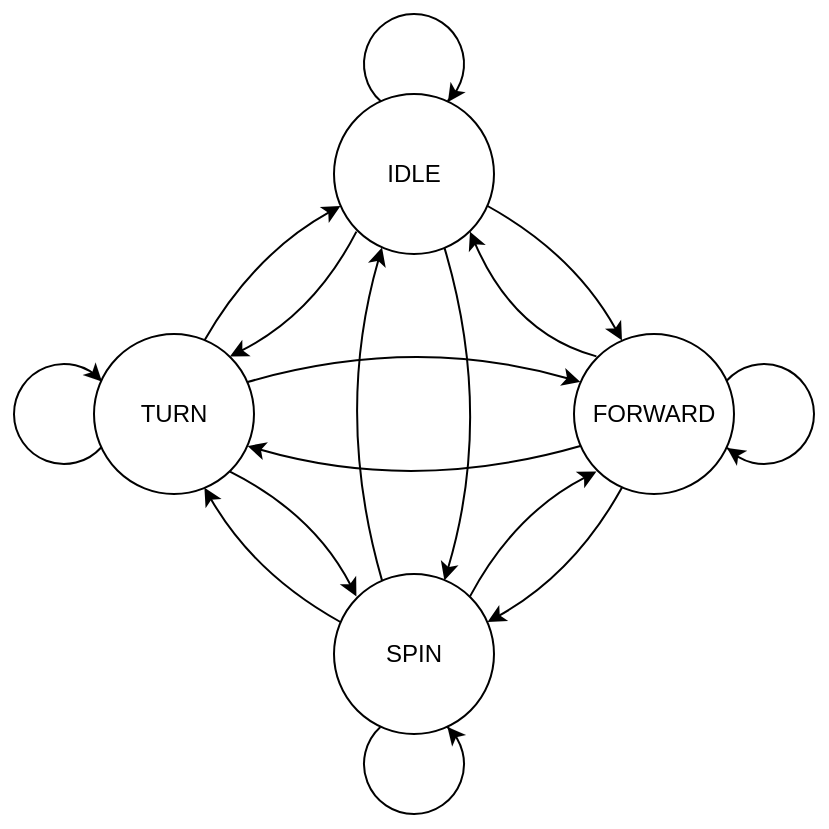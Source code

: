 <mxfile version="21.3.6" type="device">
  <diagram name="Page-1" id="napGMOMuiwZIVxVhkV7O">
    <mxGraphModel dx="1055" dy="596" grid="1" gridSize="10" guides="1" tooltips="1" connect="1" arrows="1" fold="1" page="1" pageScale="1" pageWidth="827" pageHeight="1169" math="0" shadow="0">
      <root>
        <mxCell id="0" />
        <mxCell id="1" parent="0" />
        <mxCell id="mXD4jLkLA2wHn8T7_V_Z-12" value="IDLE" style="ellipse;whiteSpace=wrap;html=1;points=[[0,0.5,0,0,0],[0.04,0.3,0,0,0],[0.04,0.7,0,0,0],[0.14,0.14,0,0,0],[0.14,0.86,0,0,0],[0.3,0.04,0,0,0],[0.3,0.96,0,0,0],[0.5,0,0,0,0],[0.5,1,0,0,0],[0.69,0.04,0,0,0],[0.69,0.96,0,0,0],[0.85,0.14,0,0,0],[0.85,0.86,0,0,0],[0.96,0.3,0,0,0],[0.96,0.7,0,0,0],[1,0.5,0,0,0]];" vertex="1" parent="1">
          <mxGeometry x="440" y="120" width="80" height="80" as="geometry" />
        </mxCell>
        <mxCell id="mXD4jLkLA2wHn8T7_V_Z-29" value="FORWARD" style="ellipse;whiteSpace=wrap;html=1;points=[[0,0.5,0,0,0],[0.04,0.3,0,0,0],[0.04,0.7,0,0,0],[0.14,0.14,0,0,0],[0.14,0.86,0,0,0],[0.3,0.04,0,0,0],[0.3,0.96,0,0,0],[0.5,0,0,0,0],[0.5,1,0,0,0],[0.69,0.04,0,0,0],[0.69,0.96,0,0,0],[0.85,0.14,0,0,0],[0.85,0.86,0,0,0],[0.96,0.3,0,0,0],[0.96,0.7,0,0,0],[1,0.5,0,0,0]];" vertex="1" parent="1">
          <mxGeometry x="560" y="240" width="80" height="80" as="geometry" />
        </mxCell>
        <mxCell id="mXD4jLkLA2wHn8T7_V_Z-30" value="SPIN" style="ellipse;whiteSpace=wrap;html=1;points=[[0,0.5,0,0,0],[0.04,0.3,0,0,0],[0.04,0.7,0,0,0],[0.14,0.14,0,0,0],[0.14,0.86,0,0,0],[0.3,0.04,0,0,0],[0.3,0.96,0,0,0],[0.5,0,0,0,0],[0.5,1,0,0,0],[0.69,0.04,0,0,0],[0.69,0.96,0,0,0],[0.85,0.14,0,0,0],[0.85,0.86,0,0,0],[0.96,0.3,0,0,0],[0.96,0.7,0,0,0],[1,0.5,0,0,0]];" vertex="1" parent="1">
          <mxGeometry x="440" y="360" width="80" height="80" as="geometry" />
        </mxCell>
        <mxCell id="mXD4jLkLA2wHn8T7_V_Z-31" value="TURN" style="ellipse;whiteSpace=wrap;html=1;points=[[0,0.5,0,0,0],[0.04,0.3,0,0,0],[0.04,0.7,0,0,0],[0.14,0.14,0,0,0],[0.14,0.86,0,0,0],[0.3,0.04,0,0,0],[0.3,0.96,0,0,0],[0.5,0,0,0,0],[0.5,1,0,0,0],[0.69,0.04,0,0,0],[0.69,0.96,0,0,0],[0.85,0.14,0,0,0],[0.85,0.86,0,0,0],[0.96,0.3,0,0,0],[0.96,0.7,0,0,0],[1,0.5,0,0,0]];" vertex="1" parent="1">
          <mxGeometry x="320" y="240" width="80" height="80" as="geometry" />
        </mxCell>
        <mxCell id="mXD4jLkLA2wHn8T7_V_Z-32" value="" style="endArrow=classic;html=1;entryX=0.04;entryY=0.7;entryDx=0;entryDy=0;entryPerimeter=0;exitX=0.69;exitY=0.04;exitDx=0;exitDy=0;exitPerimeter=0;curved=1;" edge="1" parent="1" source="mXD4jLkLA2wHn8T7_V_Z-31" target="mXD4jLkLA2wHn8T7_V_Z-12">
          <mxGeometry width="50" height="50" relative="1" as="geometry">
            <mxPoint x="420" y="300" as="sourcePoint" />
            <mxPoint x="470" y="250" as="targetPoint" />
            <Array as="points">
              <mxPoint x="400" y="200" />
            </Array>
          </mxGeometry>
        </mxCell>
        <mxCell id="mXD4jLkLA2wHn8T7_V_Z-33" value="" style="endArrow=classic;html=1;exitX=0.14;exitY=0.86;exitDx=0;exitDy=0;exitPerimeter=0;entryX=0.85;entryY=0.14;entryDx=0;entryDy=0;entryPerimeter=0;curved=1;" edge="1" parent="1" source="mXD4jLkLA2wHn8T7_V_Z-12" target="mXD4jLkLA2wHn8T7_V_Z-31">
          <mxGeometry width="50" height="50" relative="1" as="geometry">
            <mxPoint x="420" y="300" as="sourcePoint" />
            <mxPoint x="470" y="250" as="targetPoint" />
            <Array as="points">
              <mxPoint x="430" y="230" />
            </Array>
          </mxGeometry>
        </mxCell>
        <mxCell id="mXD4jLkLA2wHn8T7_V_Z-34" value="" style="endArrow=classic;html=1;entryX=0.3;entryY=0.04;entryDx=0;entryDy=0;entryPerimeter=0;exitX=0.96;exitY=0.7;exitDx=0;exitDy=0;exitPerimeter=0;curved=1;" edge="1" parent="1" source="mXD4jLkLA2wHn8T7_V_Z-12" target="mXD4jLkLA2wHn8T7_V_Z-29">
          <mxGeometry width="50" height="50" relative="1" as="geometry">
            <mxPoint x="420" y="300" as="sourcePoint" />
            <mxPoint x="470" y="250" as="targetPoint" />
            <Array as="points">
              <mxPoint x="560" y="200" />
            </Array>
          </mxGeometry>
        </mxCell>
        <mxCell id="mXD4jLkLA2wHn8T7_V_Z-35" value="" style="endArrow=classic;html=1;entryX=0.85;entryY=0.86;entryDx=0;entryDy=0;entryPerimeter=0;exitX=0.14;exitY=0.14;exitDx=0;exitDy=0;exitPerimeter=0;curved=1;" edge="1" parent="1" source="mXD4jLkLA2wHn8T7_V_Z-29" target="mXD4jLkLA2wHn8T7_V_Z-12">
          <mxGeometry width="50" height="50" relative="1" as="geometry">
            <mxPoint x="420" y="300" as="sourcePoint" />
            <mxPoint x="470" y="250" as="targetPoint" />
            <Array as="points">
              <mxPoint x="530" y="240" />
            </Array>
          </mxGeometry>
        </mxCell>
        <mxCell id="mXD4jLkLA2wHn8T7_V_Z-36" value="" style="endArrow=classic;html=1;entryX=0.69;entryY=0.04;entryDx=0;entryDy=0;entryPerimeter=0;exitX=0.69;exitY=0.96;exitDx=0;exitDy=0;exitPerimeter=0;curved=1;" edge="1" parent="1" source="mXD4jLkLA2wHn8T7_V_Z-12" target="mXD4jLkLA2wHn8T7_V_Z-30">
          <mxGeometry width="50" height="50" relative="1" as="geometry">
            <mxPoint x="420" y="300" as="sourcePoint" />
            <mxPoint x="470" y="250" as="targetPoint" />
            <Array as="points">
              <mxPoint x="520" y="280" />
            </Array>
          </mxGeometry>
        </mxCell>
        <mxCell id="mXD4jLkLA2wHn8T7_V_Z-37" value="" style="endArrow=classic;html=1;entryX=0.3;entryY=0.96;entryDx=0;entryDy=0;entryPerimeter=0;exitX=0.3;exitY=0.04;exitDx=0;exitDy=0;exitPerimeter=0;curved=1;" edge="1" parent="1" source="mXD4jLkLA2wHn8T7_V_Z-30" target="mXD4jLkLA2wHn8T7_V_Z-12">
          <mxGeometry width="50" height="50" relative="1" as="geometry">
            <mxPoint x="420" y="300" as="sourcePoint" />
            <mxPoint x="470" y="250" as="targetPoint" />
            <Array as="points">
              <mxPoint x="440" y="280" />
            </Array>
          </mxGeometry>
        </mxCell>
        <mxCell id="mXD4jLkLA2wHn8T7_V_Z-38" value="" style="endArrow=classic;html=1;entryX=0.96;entryY=0.3;entryDx=0;entryDy=0;entryPerimeter=0;exitX=0.3;exitY=0.96;exitDx=0;exitDy=0;exitPerimeter=0;curved=1;" edge="1" parent="1" source="mXD4jLkLA2wHn8T7_V_Z-29" target="mXD4jLkLA2wHn8T7_V_Z-30">
          <mxGeometry width="50" height="50" relative="1" as="geometry">
            <mxPoint x="420" y="300" as="sourcePoint" />
            <mxPoint x="470" y="250" as="targetPoint" />
            <Array as="points">
              <mxPoint x="560" y="360" />
            </Array>
          </mxGeometry>
        </mxCell>
        <mxCell id="mXD4jLkLA2wHn8T7_V_Z-39" value="" style="endArrow=classic;html=1;entryX=0.14;entryY=0.86;entryDx=0;entryDy=0;entryPerimeter=0;exitX=0.85;exitY=0.14;exitDx=0;exitDy=0;exitPerimeter=0;curved=1;" edge="1" parent="1" source="mXD4jLkLA2wHn8T7_V_Z-30" target="mXD4jLkLA2wHn8T7_V_Z-29">
          <mxGeometry width="50" height="50" relative="1" as="geometry">
            <mxPoint x="420" y="300" as="sourcePoint" />
            <mxPoint x="470" y="250" as="targetPoint" />
            <Array as="points">
              <mxPoint x="530" y="330" />
            </Array>
          </mxGeometry>
        </mxCell>
        <mxCell id="mXD4jLkLA2wHn8T7_V_Z-40" value="" style="endArrow=classic;html=1;exitX=0.04;exitY=0.3;exitDx=0;exitDy=0;exitPerimeter=0;entryX=0.69;entryY=0.96;entryDx=0;entryDy=0;entryPerimeter=0;curved=1;" edge="1" parent="1" source="mXD4jLkLA2wHn8T7_V_Z-30" target="mXD4jLkLA2wHn8T7_V_Z-31">
          <mxGeometry width="50" height="50" relative="1" as="geometry">
            <mxPoint x="420" y="300" as="sourcePoint" />
            <mxPoint x="470" y="250" as="targetPoint" />
            <Array as="points">
              <mxPoint x="400" y="360" />
            </Array>
          </mxGeometry>
        </mxCell>
        <mxCell id="mXD4jLkLA2wHn8T7_V_Z-42" value="" style="endArrow=classic;html=1;exitX=0.85;exitY=0.86;exitDx=0;exitDy=0;exitPerimeter=0;entryX=0.14;entryY=0.14;entryDx=0;entryDy=0;entryPerimeter=0;curved=1;" edge="1" parent="1" source="mXD4jLkLA2wHn8T7_V_Z-31" target="mXD4jLkLA2wHn8T7_V_Z-30">
          <mxGeometry width="50" height="50" relative="1" as="geometry">
            <mxPoint x="420" y="300" as="sourcePoint" />
            <mxPoint x="470" y="250" as="targetPoint" />
            <Array as="points">
              <mxPoint x="430" y="330" />
            </Array>
          </mxGeometry>
        </mxCell>
        <mxCell id="mXD4jLkLA2wHn8T7_V_Z-43" value="" style="endArrow=classic;html=1;exitX=0.96;exitY=0.3;exitDx=0;exitDy=0;exitPerimeter=0;entryX=0.04;entryY=0.3;entryDx=0;entryDy=0;entryPerimeter=0;curved=1;" edge="1" parent="1" source="mXD4jLkLA2wHn8T7_V_Z-31" target="mXD4jLkLA2wHn8T7_V_Z-29">
          <mxGeometry width="50" height="50" relative="1" as="geometry">
            <mxPoint x="420" y="300" as="sourcePoint" />
            <mxPoint x="470" y="250" as="targetPoint" />
            <Array as="points">
              <mxPoint x="480" y="240" />
            </Array>
          </mxGeometry>
        </mxCell>
        <mxCell id="mXD4jLkLA2wHn8T7_V_Z-44" value="" style="endArrow=classic;html=1;entryX=0.96;entryY=0.7;entryDx=0;entryDy=0;entryPerimeter=0;exitX=0.04;exitY=0.7;exitDx=0;exitDy=0;exitPerimeter=0;curved=1;" edge="1" parent="1" source="mXD4jLkLA2wHn8T7_V_Z-29" target="mXD4jLkLA2wHn8T7_V_Z-31">
          <mxGeometry width="50" height="50" relative="1" as="geometry">
            <mxPoint x="420" y="300" as="sourcePoint" />
            <mxPoint x="470" y="250" as="targetPoint" />
            <Array as="points">
              <mxPoint x="480" y="320" />
            </Array>
          </mxGeometry>
        </mxCell>
        <mxCell id="mXD4jLkLA2wHn8T7_V_Z-54" value="" style="verticalLabelPosition=bottom;verticalAlign=top;html=1;shape=mxgraph.basic.arc;startAngle=0.324;endAngle=0.091;rotation=-165;" vertex="1" parent="1">
          <mxGeometry x="630" y="255" width="50" height="50" as="geometry" />
        </mxCell>
        <mxCell id="mXD4jLkLA2wHn8T7_V_Z-56" value="" style="verticalLabelPosition=bottom;verticalAlign=top;html=1;shape=mxgraph.basic.arc;startAngle=0.324;endAngle=0.091;rotation=105;" vertex="1" parent="1">
          <mxGeometry x="455" y="80" width="50" height="50" as="geometry" />
        </mxCell>
        <mxCell id="mXD4jLkLA2wHn8T7_V_Z-63" value="" style="verticalLabelPosition=bottom;verticalAlign=top;html=1;shape=mxgraph.basic.arc;startAngle=0.324;endAngle=0.091;rotation=-75;" vertex="1" parent="1">
          <mxGeometry x="455" y="430" width="50" height="50" as="geometry" />
        </mxCell>
        <mxCell id="mXD4jLkLA2wHn8T7_V_Z-64" value="" style="verticalLabelPosition=bottom;verticalAlign=top;html=1;shape=mxgraph.basic.arc;startAngle=0.324;endAngle=0.091;rotation=15;strokeColor=default;gradientColor=none;" vertex="1" parent="1">
          <mxGeometry x="280" y="255" width="50" height="50" as="geometry" />
        </mxCell>
        <mxCell id="mXD4jLkLA2wHn8T7_V_Z-65" value="" style="endArrow=classic;html=1;rounded=0;strokeWidth=0;startSize=6;endSize=9;entryX=0.046;entryY=0.294;entryDx=0;entryDy=0;entryPerimeter=0;exitX=0.647;exitY=0.01;exitDx=0;exitDy=0;exitPerimeter=0;" edge="1" parent="1" source="mXD4jLkLA2wHn8T7_V_Z-64" target="mXD4jLkLA2wHn8T7_V_Z-31">
          <mxGeometry width="50" height="50" relative="1" as="geometry">
            <mxPoint x="300" y="240" as="sourcePoint" />
            <mxPoint x="323" y="264" as="targetPoint" />
          </mxGeometry>
        </mxCell>
        <mxCell id="mXD4jLkLA2wHn8T7_V_Z-68" value="" style="endArrow=classic;html=1;rounded=0;strokeWidth=0;startSize=6;endSize=9;entryX=0.706;entryY=0.953;entryDx=0;entryDy=0;entryPerimeter=0;exitX=0.855;exitY=0.854;exitDx=0;exitDy=0;exitPerimeter=0;" edge="1" parent="1" source="mXD4jLkLA2wHn8T7_V_Z-63" target="mXD4jLkLA2wHn8T7_V_Z-30">
          <mxGeometry width="50" height="50" relative="1" as="geometry">
            <mxPoint x="520" y="464" as="sourcePoint" />
            <mxPoint x="500" y="440" as="targetPoint" />
          </mxGeometry>
        </mxCell>
        <mxCell id="mXD4jLkLA2wHn8T7_V_Z-69" value="" style="endArrow=classic;html=1;rounded=0;strokeWidth=0;entryX=0.709;entryY=0.047;entryDx=0;entryDy=0;entryPerimeter=0;startSize=6;endSize=9;exitX=0.586;exitY=0.014;exitDx=0;exitDy=0;exitPerimeter=0;" edge="1" parent="1" source="mXD4jLkLA2wHn8T7_V_Z-56" target="mXD4jLkLA2wHn8T7_V_Z-12">
          <mxGeometry width="50" height="50" relative="1" as="geometry">
            <mxPoint x="520" y="90" as="sourcePoint" />
            <mxPoint x="520" y="120" as="targetPoint" />
          </mxGeometry>
        </mxCell>
        <mxCell id="mXD4jLkLA2wHn8T7_V_Z-70" value="" style="endArrow=classic;html=1;rounded=0;strokeWidth=0;entryX=0.954;entryY=0.71;entryDx=0;entryDy=0;entryPerimeter=0;startSize=6;endSize=9;exitX=0.636;exitY=0.03;exitDx=0;exitDy=0;exitPerimeter=0;" edge="1" parent="1" source="mXD4jLkLA2wHn8T7_V_Z-54" target="mXD4jLkLA2wHn8T7_V_Z-29">
          <mxGeometry width="50" height="50" relative="1" as="geometry">
            <mxPoint x="670" y="320" as="sourcePoint" />
            <mxPoint x="680" y="244" as="targetPoint" />
          </mxGeometry>
        </mxCell>
      </root>
    </mxGraphModel>
  </diagram>
</mxfile>

